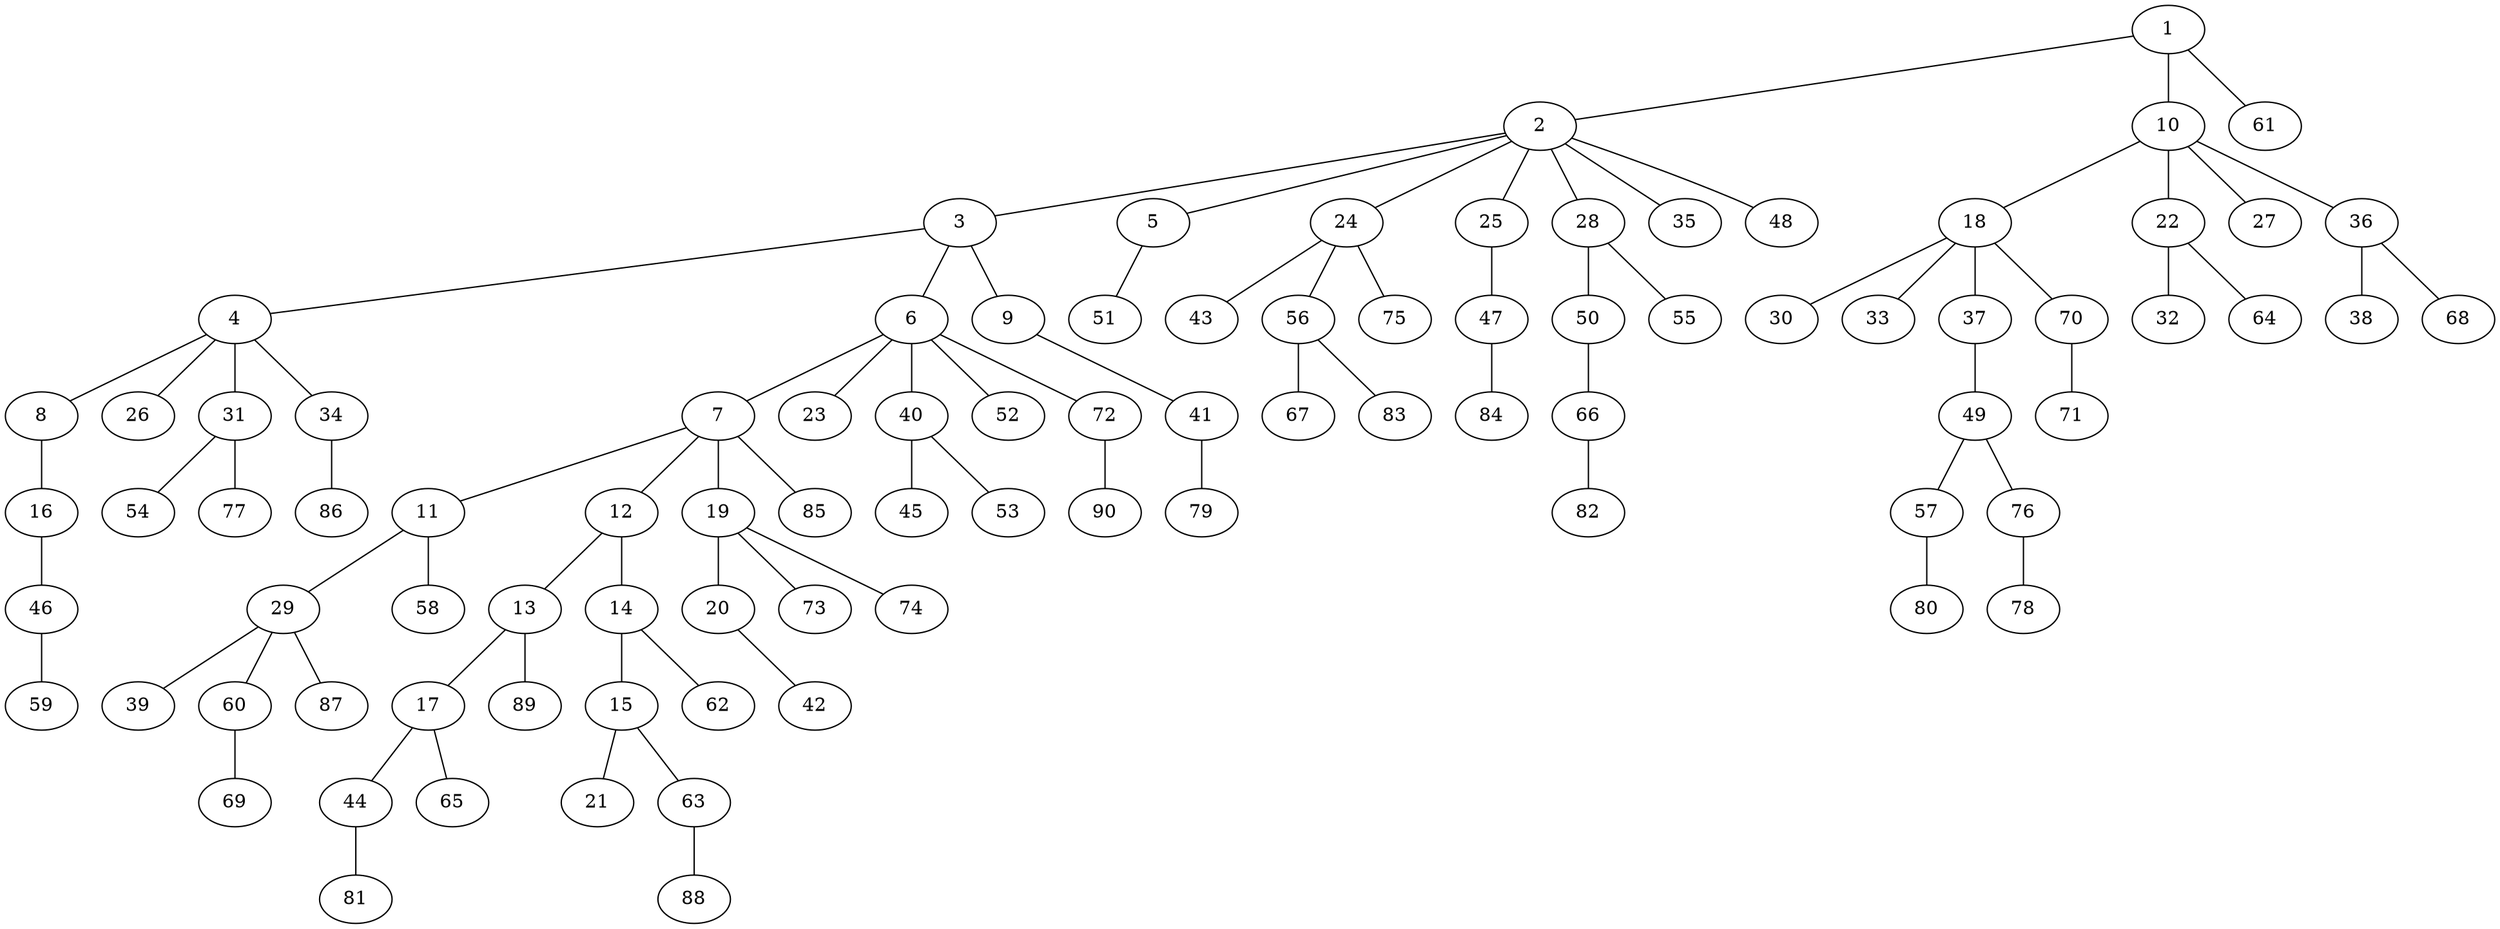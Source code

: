 graph graphname {1--2
1--10
1--61
2--3
2--5
2--24
2--25
2--28
2--35
2--48
3--4
3--6
3--9
4--8
4--26
4--31
4--34
5--51
6--7
6--23
6--40
6--52
6--72
7--11
7--12
7--19
7--85
8--16
9--41
10--18
10--22
10--27
10--36
11--29
11--58
12--13
12--14
13--17
13--89
14--15
14--62
15--21
15--63
16--46
17--44
17--65
18--30
18--33
18--37
18--70
19--20
19--73
19--74
20--42
22--32
22--64
24--43
24--56
24--75
25--47
28--50
28--55
29--39
29--60
29--87
31--54
31--77
34--86
36--38
36--68
37--49
40--45
40--53
41--79
44--81
46--59
47--84
49--57
49--76
50--66
56--67
56--83
57--80
60--69
63--88
66--82
70--71
72--90
76--78
}
